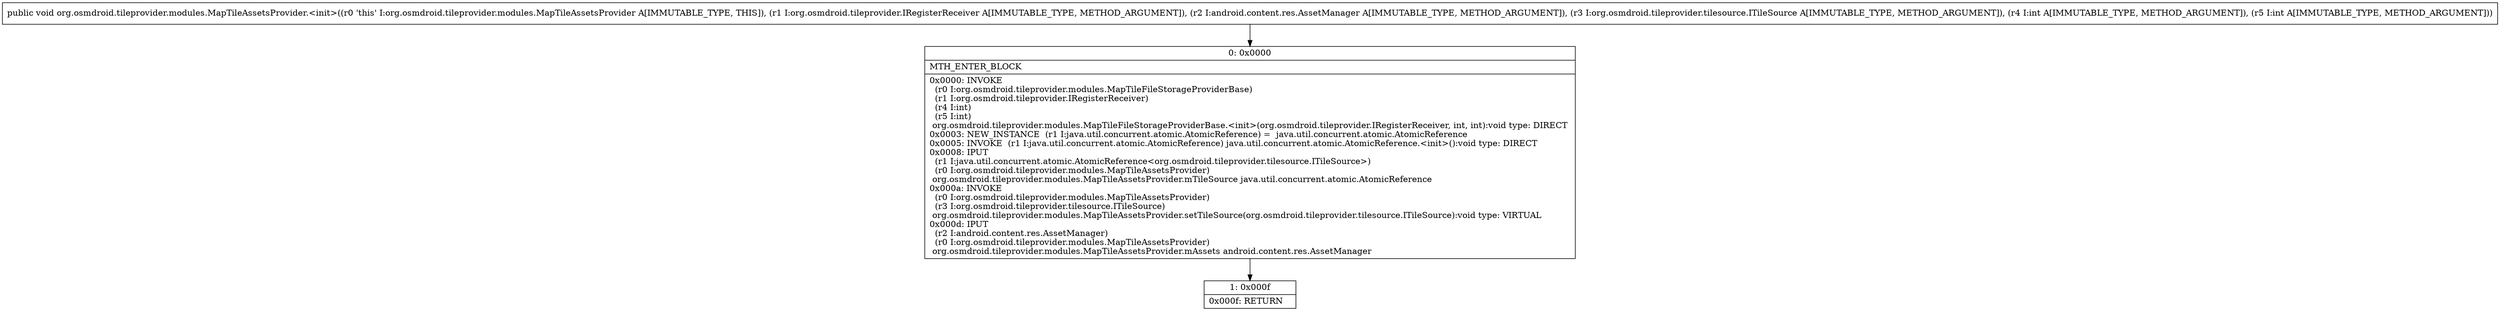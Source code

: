 digraph "CFG fororg.osmdroid.tileprovider.modules.MapTileAssetsProvider.\<init\>(Lorg\/osmdroid\/tileprovider\/IRegisterReceiver;Landroid\/content\/res\/AssetManager;Lorg\/osmdroid\/tileprovider\/tilesource\/ITileSource;II)V" {
Node_0 [shape=record,label="{0\:\ 0x0000|MTH_ENTER_BLOCK\l|0x0000: INVOKE  \l  (r0 I:org.osmdroid.tileprovider.modules.MapTileFileStorageProviderBase)\l  (r1 I:org.osmdroid.tileprovider.IRegisterReceiver)\l  (r4 I:int)\l  (r5 I:int)\l org.osmdroid.tileprovider.modules.MapTileFileStorageProviderBase.\<init\>(org.osmdroid.tileprovider.IRegisterReceiver, int, int):void type: DIRECT \l0x0003: NEW_INSTANCE  (r1 I:java.util.concurrent.atomic.AtomicReference) =  java.util.concurrent.atomic.AtomicReference \l0x0005: INVOKE  (r1 I:java.util.concurrent.atomic.AtomicReference) java.util.concurrent.atomic.AtomicReference.\<init\>():void type: DIRECT \l0x0008: IPUT  \l  (r1 I:java.util.concurrent.atomic.AtomicReference\<org.osmdroid.tileprovider.tilesource.ITileSource\>)\l  (r0 I:org.osmdroid.tileprovider.modules.MapTileAssetsProvider)\l org.osmdroid.tileprovider.modules.MapTileAssetsProvider.mTileSource java.util.concurrent.atomic.AtomicReference \l0x000a: INVOKE  \l  (r0 I:org.osmdroid.tileprovider.modules.MapTileAssetsProvider)\l  (r3 I:org.osmdroid.tileprovider.tilesource.ITileSource)\l org.osmdroid.tileprovider.modules.MapTileAssetsProvider.setTileSource(org.osmdroid.tileprovider.tilesource.ITileSource):void type: VIRTUAL \l0x000d: IPUT  \l  (r2 I:android.content.res.AssetManager)\l  (r0 I:org.osmdroid.tileprovider.modules.MapTileAssetsProvider)\l org.osmdroid.tileprovider.modules.MapTileAssetsProvider.mAssets android.content.res.AssetManager \l}"];
Node_1 [shape=record,label="{1\:\ 0x000f|0x000f: RETURN   \l}"];
MethodNode[shape=record,label="{public void org.osmdroid.tileprovider.modules.MapTileAssetsProvider.\<init\>((r0 'this' I:org.osmdroid.tileprovider.modules.MapTileAssetsProvider A[IMMUTABLE_TYPE, THIS]), (r1 I:org.osmdroid.tileprovider.IRegisterReceiver A[IMMUTABLE_TYPE, METHOD_ARGUMENT]), (r2 I:android.content.res.AssetManager A[IMMUTABLE_TYPE, METHOD_ARGUMENT]), (r3 I:org.osmdroid.tileprovider.tilesource.ITileSource A[IMMUTABLE_TYPE, METHOD_ARGUMENT]), (r4 I:int A[IMMUTABLE_TYPE, METHOD_ARGUMENT]), (r5 I:int A[IMMUTABLE_TYPE, METHOD_ARGUMENT])) }"];
MethodNode -> Node_0;
Node_0 -> Node_1;
}

